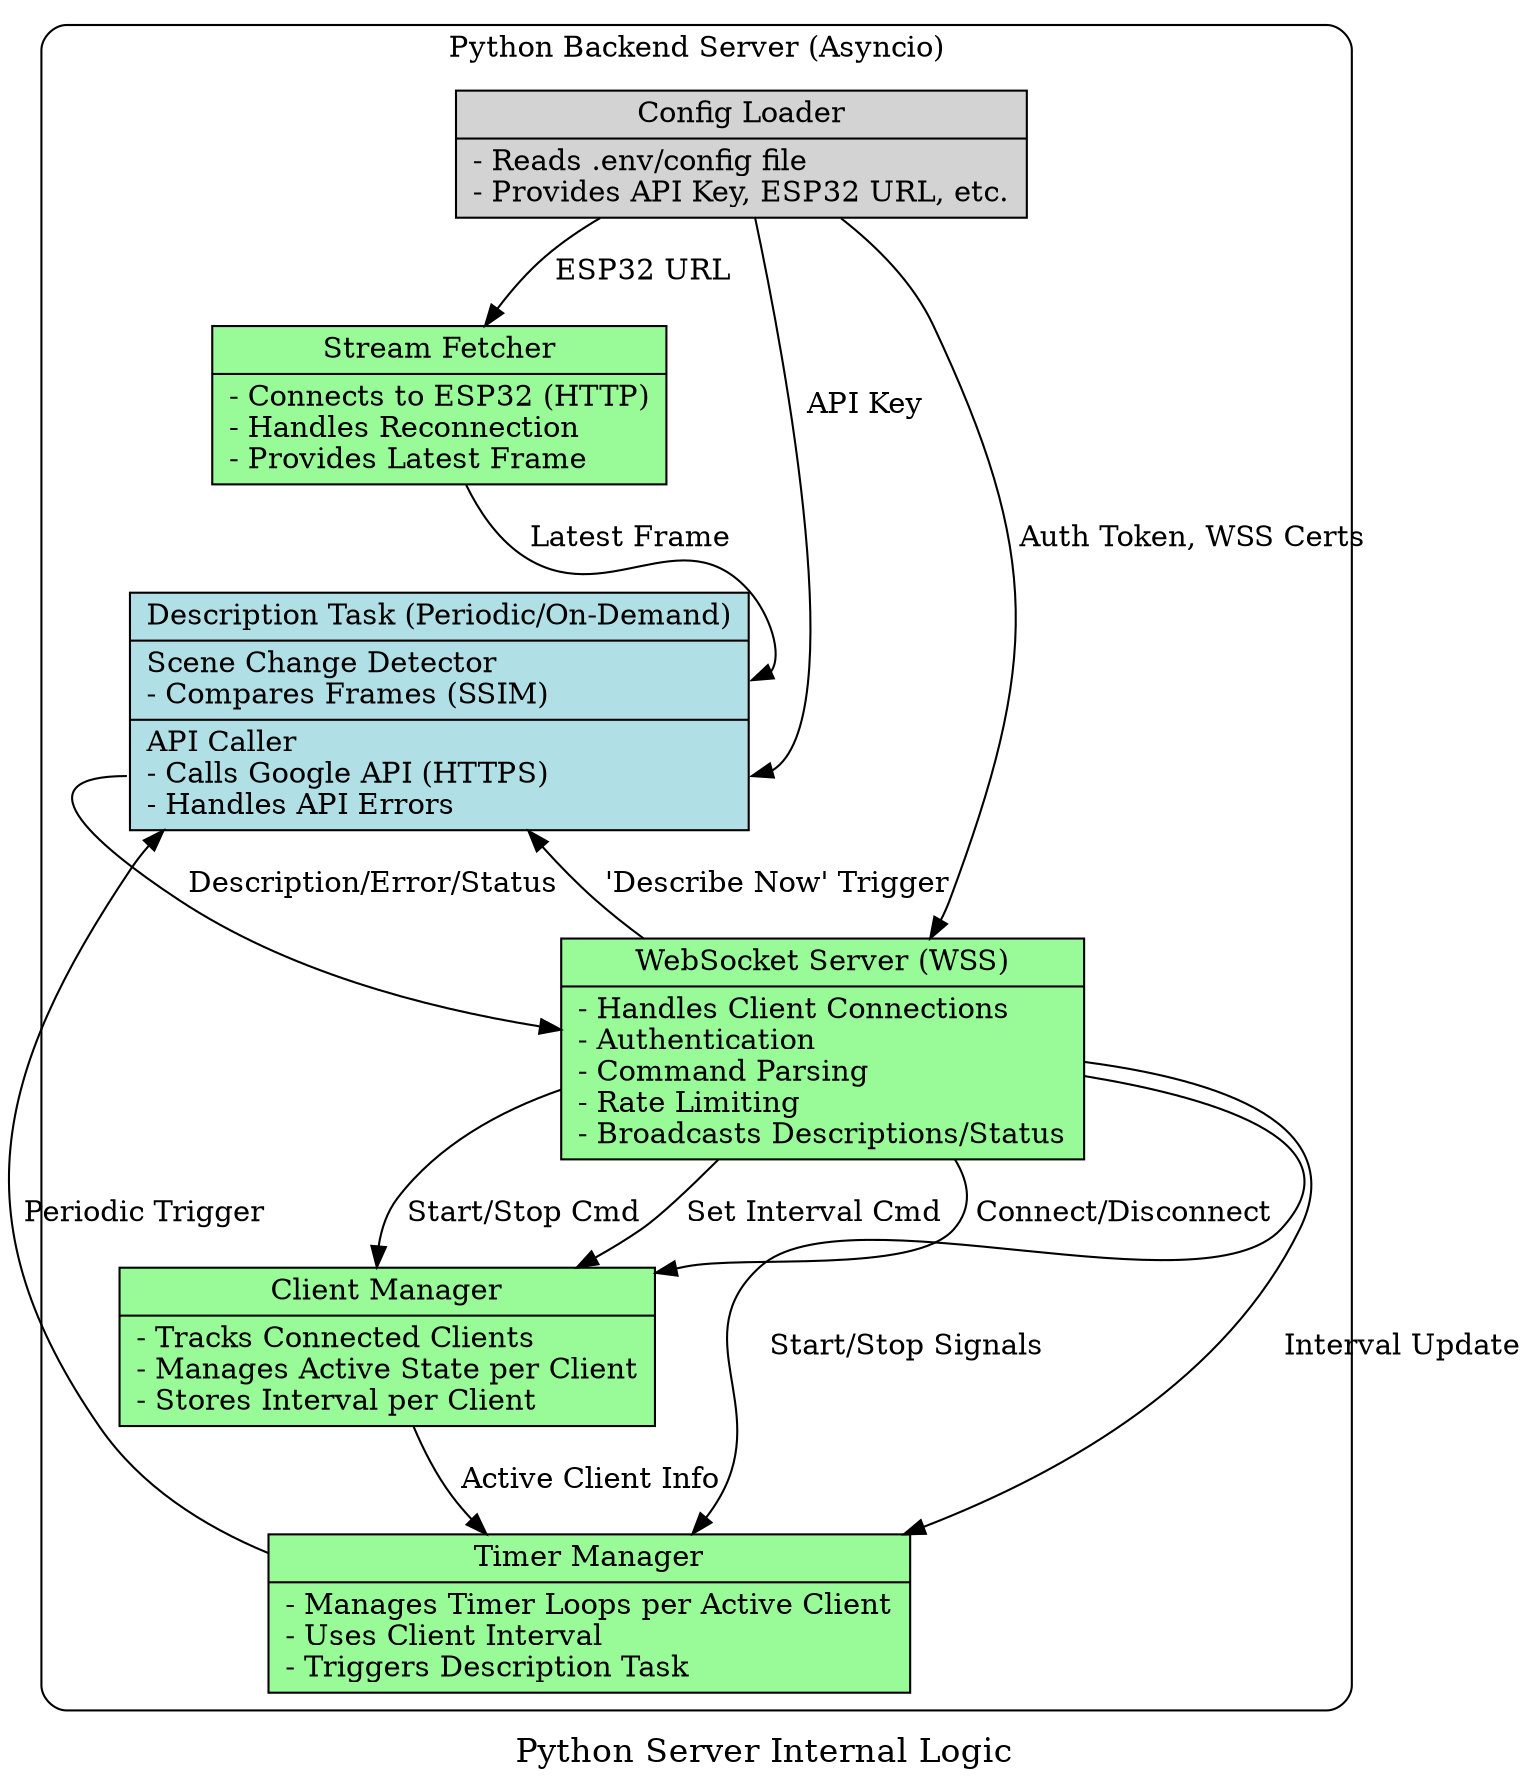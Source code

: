 digraph Python_Server_Internals {
    rankdir=TB; // Top to Bottom layout
    node [shape=record, style=filled]; // Record shape for modules

    subgraph cluster_main {
        label = "Python Backend Server (Asyncio)";
        fillcolor=white; style="rounded,filled";

        stream_fetcher [label="{<h>Stream Fetcher| - Connects to ESP32 (HTTP)\l- Handles Reconnection\l- Provides Latest Frame\l}", fillcolor=palegreen];
        websocket_server [label="{<h>WebSocket Server (WSS)| - Handles Client Connections\l- Authentication\l- Command Parsing\l- Rate Limiting\l- Broadcasts Descriptions/Status\l}", fillcolor=palegreen];
        client_manager [label="{<h>Client Manager| - Tracks Connected Clients\l- Manages Active State per Client\l- Stores Interval per Client\l}", fillcolor=palegreen];
        timer_manager [label="{<h>Timer Manager| - Manages Timer Loops per Active Client\l- Uses Client Interval\l- Triggers Description Task\l}", fillcolor=palegreen];
        description_task [label="{<h>Description Task (Periodic/On-Demand)|<sc>Scene Change Detector\l- Compares Frames (SSIM)\l|<api>API Caller\l- Calls Google API (HTTPS)\l- Handles API Errors\l}", fillcolor=powderblue];
        config_loader [label="{<h>Config Loader| - Reads .env/config file\l- Provides API Key, ESP32 URL, etc.\l}", fillcolor=lightgrey];

        // Internal Data/Control Flow
        config_loader -> stream_fetcher [label=" ESP32 URL"];
        config_loader -> websocket_server [label=" Auth Token, WSS Certs"];
        config_loader -> description_task:api [label=" API Key"];

        stream_fetcher -> description_task:sc [label=" Latest Frame"];

        websocket_server -> client_manager [label=" Connect/Disconnect"];
        websocket_server -> client_manager [label=" Start/Stop Cmd"];
        websocket_server -> client_manager [label=" Set Interval Cmd"];
        websocket_server -> timer_manager [label=" Start/Stop Signals"];
        websocket_server -> timer_manager [label=" Interval Update"];
        websocket_server -> description_task [label=" 'Describe Now' Trigger"];

        client_manager -> timer_manager [label=" Active Client Info"];
        timer_manager -> description_task [label=" Periodic Trigger"];

        description_task:api -> websocket_server [label=" Description/Error/Status"];
    }

    label = "Python Server Internal Logic";
    fontsize=16;
}
